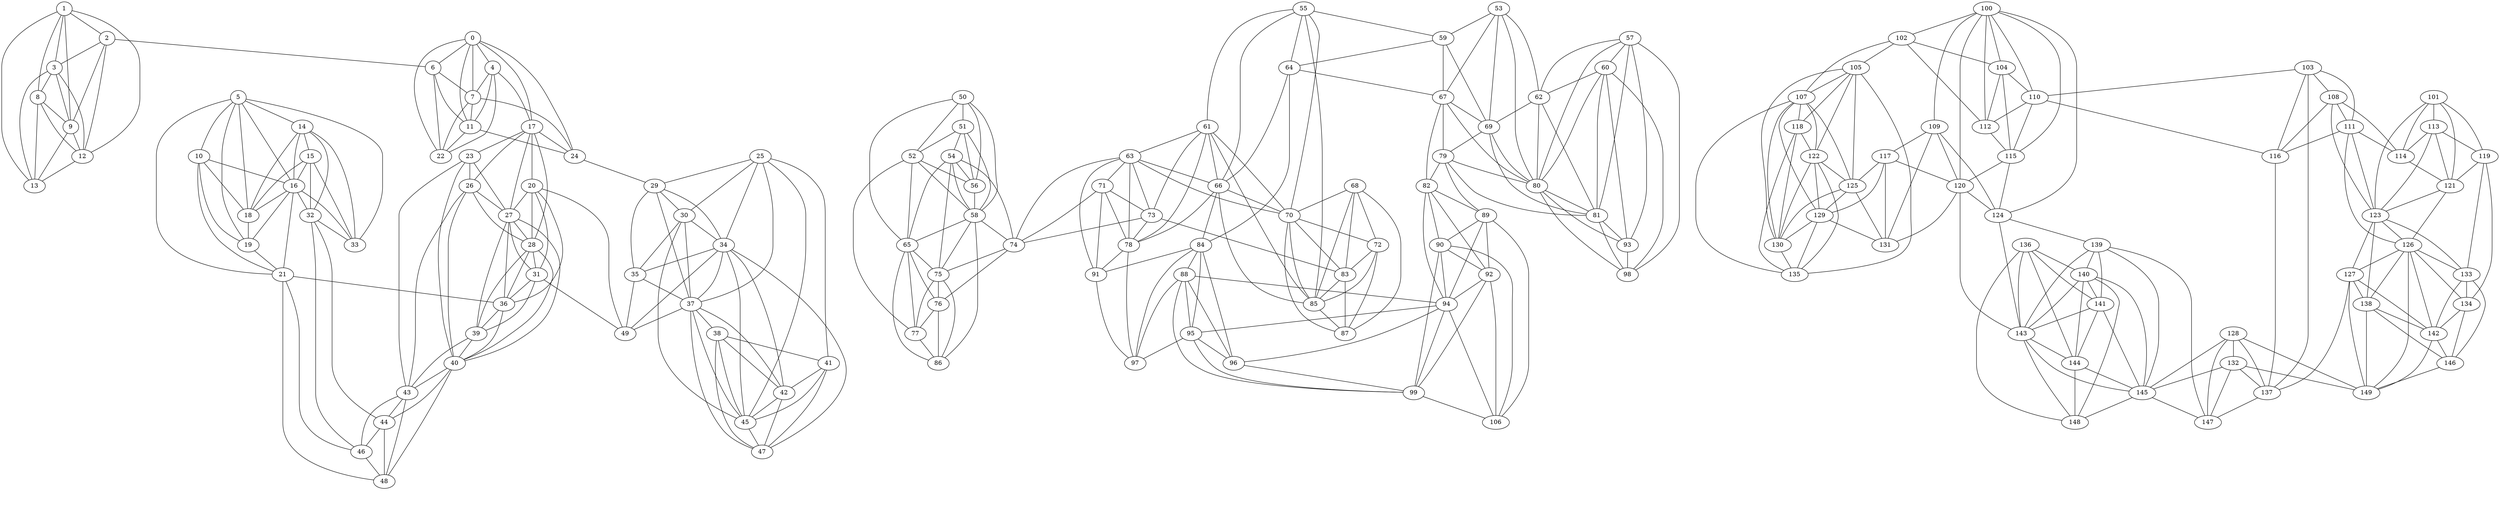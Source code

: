 /*****
 
*****/

graph G {
  graph [splines=true overlap=false]
  node  [shape=ellipse, width=0.3, height=0.3]
  0 [label="0"];
  1 [label="1"];
  2 [label="2"];
  3 [label="3"];
  4 [label="4"];
  5 [label="5"];
  6 [label="6"];
  7 [label="7"];
  8 [label="8"];
  9 [label="9"];
  10 [label="10"];
  11 [label="11"];
  12 [label="12"];
  13 [label="13"];
  14 [label="14"];
  15 [label="15"];
  16 [label="16"];
  17 [label="17"];
  18 [label="18"];
  19 [label="19"];
  20 [label="20"];
  21 [label="21"];
  22 [label="22"];
  23 [label="23"];
  24 [label="24"];
  25 [label="25"];
  26 [label="26"];
  27 [label="27"];
  28 [label="28"];
  29 [label="29"];
  30 [label="30"];
  31 [label="31"];
  32 [label="32"];
  33 [label="33"];
  34 [label="34"];
  35 [label="35"];
  36 [label="36"];
  37 [label="37"];
  38 [label="38"];
  39 [label="39"];
  40 [label="40"];
  41 [label="41"];
  42 [label="42"];
  43 [label="43"];
  44 [label="44"];
  45 [label="45"];
  46 [label="46"];
  47 [label="47"];
  48 [label="48"];
  49 [label="49"];
  50 [label="50"];
  51 [label="51"];
  52 [label="52"];
  53 [label="53"];
  54 [label="54"];
  55 [label="55"];
  56 [label="56"];
  57 [label="57"];
  58 [label="58"];
  59 [label="59"];
  60 [label="60"];
  61 [label="61"];
  62 [label="62"];
  63 [label="63"];
  64 [label="64"];
  65 [label="65"];
  66 [label="66"];
  67 [label="67"];
  68 [label="68"];
  69 [label="69"];
  70 [label="70"];
  71 [label="71"];
  72 [label="72"];
  73 [label="73"];
  74 [label="74"];
  75 [label="75"];
  76 [label="76"];
  77 [label="77"];
  78 [label="78"];
  79 [label="79"];
  80 [label="80"];
  81 [label="81"];
  82 [label="82"];
  83 [label="83"];
  84 [label="84"];
  85 [label="85"];
  86 [label="86"];
  87 [label="87"];
  88 [label="88"];
  89 [label="89"];
  90 [label="90"];
  91 [label="91"];
  92 [label="92"];
  93 [label="93"];
  94 [label="94"];
  95 [label="95"];
  96 [label="96"];
  97 [label="97"];
  98 [label="98"];
  99 [label="99"];
  100 [label="100"];
  101 [label="101"];
  102 [label="102"];
  103 [label="103"];
  104 [label="104"];
  105 [label="105"];
  106 [label="106"];
  107 [label="107"];
  108 [label="108"];
  109 [label="109"];
  110 [label="110"];
  111 [label="111"];
  112 [label="112"];
  113 [label="113"];
  114 [label="114"];
  115 [label="115"];
  116 [label="116"];
  117 [label="117"];
  118 [label="118"];
  119 [label="119"];
  120 [label="120"];
  121 [label="121"];
  122 [label="122"];
  123 [label="123"];
  124 [label="124"];
  125 [label="125"];
  126 [label="126"];
  127 [label="127"];
  128 [label="128"];
  129 [label="129"];
  130 [label="130"];
  131 [label="131"];
  132 [label="132"];
  133 [label="133"];
  134 [label="134"];
  135 [label="135"];
  136 [label="136"];
  137 [label="137"];
  138 [label="138"];
  139 [label="139"];
  140 [label="140"];
  141 [label="141"];
  142 [label="142"];
  143 [label="143"];
  144 [label="144"];
  145 [label="145"];
  146 [label="146"];
  147 [label="147"];
  148 [label="148"];
  149 [label="149"];
  0 -- 4;
  0 -- 6;
  0 -- 7;
  0 -- 11;
  0 -- 17;
  0 -- 22;
  0 -- 24;
  1 -- 2;
  1 -- 3;
  1 -- 8;
  1 -- 9;
  1 -- 12;
  1 -- 13;
  2 -- 3;
  2 -- 6;
  2 -- 9;
  2 -- 12;
  3 -- 8;
  3 -- 9;
  3 -- 12;
  3 -- 13;
  4 -- 7;
  4 -- 11;
  4 -- 17;
  4 -- 22;
  5 -- 10;
  5 -- 14;
  5 -- 16;
  5 -- 18;
  5 -- 19;
  5 -- 21;
  5 -- 33;
  6 -- 7;
  6 -- 11;
  6 -- 22;
  7 -- 11;
  7 -- 22;
  7 -- 24;
  8 -- 9;
  8 -- 12;
  8 -- 13;
  9 -- 12;
  9 -- 13;
  10 -- 16;
  10 -- 18;
  10 -- 19;
  10 -- 21;
  11 -- 22;
  11 -- 24;
  12 -- 13;
  14 -- 15;
  14 -- 16;
  14 -- 18;
  14 -- 32;
  14 -- 33;
  15 -- 16;
  15 -- 18;
  15 -- 32;
  15 -- 33;
  16 -- 18;
  16 -- 19;
  16 -- 21;
  16 -- 32;
  16 -- 33;
  17 -- 20;
  17 -- 23;
  17 -- 24;
  17 -- 26;
  17 -- 27;
  17 -- 28;
  18 -- 19;
  19 -- 21;
  20 -- 27;
  20 -- 28;
  20 -- 31;
  20 -- 36;
  20 -- 49;
  21 -- 36;
  21 -- 46;
  21 -- 48;
  23 -- 26;
  23 -- 27;
  23 -- 40;
  23 -- 43;
  24 -- 29;
  25 -- 29;
  25 -- 30;
  25 -- 34;
  25 -- 37;
  25 -- 41;
  25 -- 45;
  26 -- 27;
  26 -- 28;
  26 -- 40;
  26 -- 43;
  27 -- 28;
  27 -- 31;
  27 -- 36;
  27 -- 39;
  27 -- 40;
  28 -- 31;
  28 -- 36;
  28 -- 39;
  28 -- 40;
  29 -- 30;
  29 -- 34;
  29 -- 35;
  29 -- 37;
  30 -- 34;
  30 -- 35;
  30 -- 37;
  30 -- 45;
  31 -- 36;
  31 -- 39;
  31 -- 49;
  32 -- 33;
  32 -- 44;
  32 -- 46;
  34 -- 35;
  34 -- 37;
  34 -- 42;
  34 -- 45;
  34 -- 47;
  34 -- 49;
  35 -- 37;
  35 -- 49;
  36 -- 39;
  36 -- 40;
  37 -- 38;
  37 -- 42;
  37 -- 45;
  37 -- 47;
  37 -- 49;
  38 -- 41;
  38 -- 42;
  38 -- 45;
  38 -- 47;
  39 -- 40;
  39 -- 43;
  40 -- 43;
  40 -- 44;
  40 -- 48;
  41 -- 42;
  41 -- 45;
  41 -- 47;
  42 -- 45;
  42 -- 47;
  43 -- 44;
  43 -- 46;
  43 -- 48;
  44 -- 46;
  44 -- 48;
  45 -- 47;
  46 -- 48;
  50 -- 51;
  50 -- 52;
  50 -- 56;
  50 -- 58;
  50 -- 65;
  51 -- 52;
  51 -- 54;
  51 -- 56;
  51 -- 58;
  52 -- 56;
  52 -- 58;
  52 -- 65;
  52 -- 77;
  53 -- 59;
  53 -- 62;
  53 -- 67;
  53 -- 69;
  53 -- 80;
  54 -- 56;
  54 -- 58;
  54 -- 65;
  54 -- 74;
  54 -- 75;
  55 -- 59;
  55 -- 61;
  55 -- 64;
  55 -- 66;
  55 -- 70;
  55 -- 85;
  56 -- 58;
  57 -- 60;
  57 -- 62;
  57 -- 80;
  57 -- 81;
  57 -- 93;
  57 -- 98;
  58 -- 65;
  58 -- 74;
  58 -- 75;
  58 -- 86;
  59 -- 64;
  59 -- 67;
  59 -- 69;
  60 -- 62;
  60 -- 80;
  60 -- 81;
  60 -- 93;
  60 -- 98;
  61 -- 63;
  61 -- 66;
  61 -- 70;
  61 -- 73;
  61 -- 78;
  61 -- 85;
  62 -- 69;
  62 -- 80;
  62 -- 81;
  63 -- 66;
  63 -- 70;
  63 -- 71;
  63 -- 73;
  63 -- 74;
  63 -- 78;
  63 -- 91;
  64 -- 66;
  64 -- 67;
  64 -- 84;
  65 -- 75;
  65 -- 76;
  65 -- 77;
  65 -- 86;
  66 -- 70;
  66 -- 78;
  66 -- 84;
  66 -- 85;
  67 -- 69;
  67 -- 79;
  67 -- 80;
  67 -- 82;
  68 -- 70;
  68 -- 72;
  68 -- 83;
  68 -- 85;
  68 -- 87;
  69 -- 79;
  69 -- 80;
  69 -- 81;
  70 -- 72;
  70 -- 83;
  70 -- 85;
  70 -- 87;
  71 -- 73;
  71 -- 74;
  71 -- 78;
  71 -- 91;
  72 -- 83;
  72 -- 85;
  72 -- 87;
  73 -- 74;
  73 -- 78;
  73 -- 83;
  74 -- 75;
  74 -- 76;
  75 -- 76;
  75 -- 77;
  75 -- 86;
  76 -- 77;
  76 -- 86;
  77 -- 86;
  78 -- 91;
  78 -- 97;
  79 -- 80;
  79 -- 81;
  79 -- 82;
  79 -- 89;
  80 -- 81;
  80 -- 93;
  80 -- 98;
  81 -- 93;
  81 -- 98;
  82 -- 89;
  82 -- 90;
  82 -- 92;
  82 -- 94;
  83 -- 85;
  83 -- 87;
  84 -- 88;
  84 -- 91;
  84 -- 95;
  84 -- 96;
  84 -- 97;
  85 -- 87;
  88 -- 94;
  88 -- 95;
  88 -- 96;
  88 -- 97;
  88 -- 99;
  89 -- 90;
  89 -- 92;
  89 -- 94;
  89 -- 106;
  90 -- 92;
  90 -- 94;
  90 -- 99;
  90 -- 106;
  91 -- 97;
  92 -- 94;
  92 -- 99;
  92 -- 106;
  93 -- 98;
  94 -- 95;
  94 -- 96;
  94 -- 99;
  94 -- 106;
  95 -- 96;
  95 -- 97;
  95 -- 99;
  96 -- 99;
  99 -- 106;
  100 -- 102;
  100 -- 104;
  100 -- 109;
  100 -- 110;
  100 -- 112;
  100 -- 115;
  100 -- 120;
  100 -- 124;
  101 -- 113;
  101 -- 114;
  101 -- 119;
  101 -- 121;
  101 -- 123;
  102 -- 104;
  102 -- 105;
  102 -- 107;
  102 -- 112;
  103 -- 108;
  103 -- 110;
  103 -- 111;
  103 -- 116;
  103 -- 137;
  104 -- 110;
  104 -- 112;
  104 -- 115;
  105 -- 107;
  105 -- 118;
  105 -- 122;
  105 -- 125;
  105 -- 130;
  105 -- 135;
  107 -- 118;
  107 -- 122;
  107 -- 125;
  107 -- 129;
  107 -- 130;
  107 -- 135;
  108 -- 111;
  108 -- 114;
  108 -- 116;
  108 -- 123;
  109 -- 117;
  109 -- 120;
  109 -- 124;
  109 -- 131;
  110 -- 112;
  110 -- 115;
  110 -- 116;
  111 -- 114;
  111 -- 116;
  111 -- 123;
  111 -- 126;
  112 -- 115;
  113 -- 114;
  113 -- 119;
  113 -- 121;
  113 -- 123;
  114 -- 121;
  115 -- 120;
  115 -- 124;
  116 -- 137;
  117 -- 120;
  117 -- 125;
  117 -- 129;
  117 -- 131;
  118 -- 122;
  118 -- 130;
  118 -- 135;
  119 -- 121;
  119 -- 133;
  119 -- 134;
  120 -- 124;
  120 -- 131;
  120 -- 143;
  121 -- 123;
  121 -- 126;
  122 -- 125;
  122 -- 129;
  122 -- 130;
  122 -- 135;
  123 -- 126;
  123 -- 127;
  123 -- 133;
  123 -- 138;
  124 -- 139;
  124 -- 143;
  125 -- 129;
  125 -- 130;
  125 -- 131;
  126 -- 127;
  126 -- 133;
  126 -- 134;
  126 -- 138;
  126 -- 142;
  126 -- 149;
  127 -- 137;
  127 -- 138;
  127 -- 142;
  127 -- 149;
  128 -- 132;
  128 -- 137;
  128 -- 145;
  128 -- 147;
  128 -- 149;
  129 -- 130;
  129 -- 131;
  129 -- 135;
  130 -- 135;
  132 -- 137;
  132 -- 145;
  132 -- 147;
  132 -- 149;
  133 -- 134;
  133 -- 142;
  133 -- 146;
  134 -- 142;
  134 -- 146;
  136 -- 140;
  136 -- 141;
  136 -- 143;
  136 -- 144;
  136 -- 148;
  137 -- 147;
  138 -- 142;
  138 -- 146;
  138 -- 149;
  139 -- 140;
  139 -- 141;
  139 -- 143;
  139 -- 145;
  139 -- 147;
  140 -- 141;
  140 -- 143;
  140 -- 144;
  140 -- 145;
  140 -- 148;
  141 -- 143;
  141 -- 144;
  141 -- 145;
  142 -- 146;
  142 -- 149;
  143 -- 144;
  143 -- 145;
  143 -- 148;
  144 -- 145;
  144 -- 148;
  145 -- 147;
  145 -- 148;
  146 -- 149;
  label = "\n \n";  fontsize=24;
}
